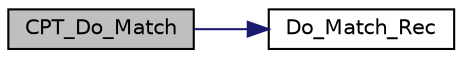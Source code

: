 digraph "CPT_Do_Match"
{
  edge [fontname="Helvetica",fontsize="10",labelfontname="Helvetica",labelfontsize="10"];
  node [fontname="Helvetica",fontsize="10",shape=record];
  rankdir="LR";
  Node1 [label="CPT_Do_Match",height=0.2,width=0.4,color="black", fillcolor="grey75", style="filled", fontcolor="black"];
  Node1 -> Node2 [color="midnightblue",fontsize="10",style="solid",fontname="Helvetica"];
  Node2 [label="Do_Match_Rec",height=0.2,width=0.4,color="black", fillcolor="white", style="filled",URL="$cpt__string_8c.html#a6a3d5aaa46a96923315a716c7a3c290e"];
}
